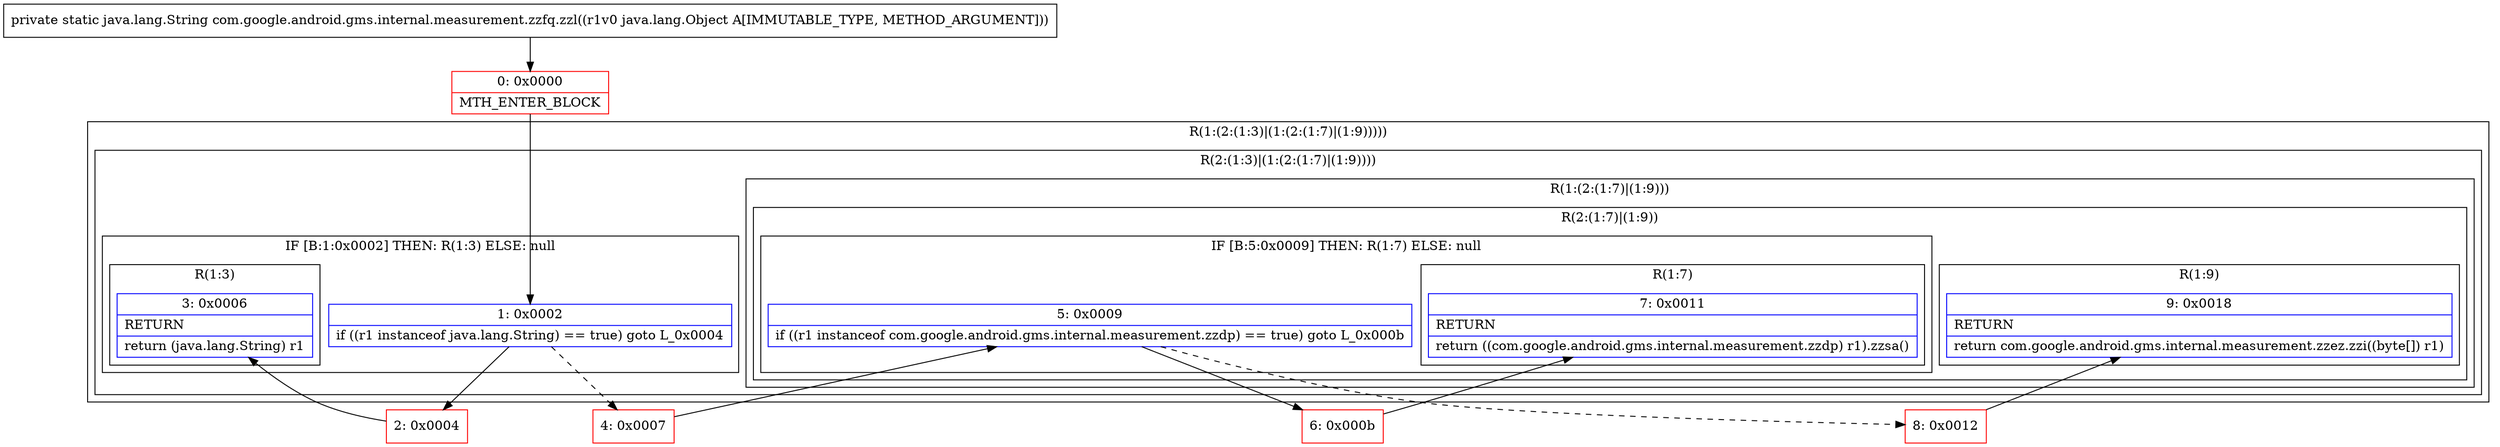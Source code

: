 digraph "CFG forcom.google.android.gms.internal.measurement.zzfq.zzl(Ljava\/lang\/Object;)Ljava\/lang\/String;" {
subgraph cluster_Region_1696930009 {
label = "R(1:(2:(1:3)|(1:(2:(1:7)|(1:9)))))";
node [shape=record,color=blue];
subgraph cluster_Region_1288761552 {
label = "R(2:(1:3)|(1:(2:(1:7)|(1:9))))";
node [shape=record,color=blue];
subgraph cluster_IfRegion_1873643108 {
label = "IF [B:1:0x0002] THEN: R(1:3) ELSE: null";
node [shape=record,color=blue];
Node_1 [shape=record,label="{1\:\ 0x0002|if ((r1 instanceof java.lang.String) == true) goto L_0x0004\l}"];
subgraph cluster_Region_1491325343 {
label = "R(1:3)";
node [shape=record,color=blue];
Node_3 [shape=record,label="{3\:\ 0x0006|RETURN\l|return (java.lang.String) r1\l}"];
}
}
subgraph cluster_Region_365816202 {
label = "R(1:(2:(1:7)|(1:9)))";
node [shape=record,color=blue];
subgraph cluster_Region_1590746515 {
label = "R(2:(1:7)|(1:9))";
node [shape=record,color=blue];
subgraph cluster_IfRegion_1565392523 {
label = "IF [B:5:0x0009] THEN: R(1:7) ELSE: null";
node [shape=record,color=blue];
Node_5 [shape=record,label="{5\:\ 0x0009|if ((r1 instanceof com.google.android.gms.internal.measurement.zzdp) == true) goto L_0x000b\l}"];
subgraph cluster_Region_459580308 {
label = "R(1:7)";
node [shape=record,color=blue];
Node_7 [shape=record,label="{7\:\ 0x0011|RETURN\l|return ((com.google.android.gms.internal.measurement.zzdp) r1).zzsa()\l}"];
}
}
subgraph cluster_Region_1629456587 {
label = "R(1:9)";
node [shape=record,color=blue];
Node_9 [shape=record,label="{9\:\ 0x0018|RETURN\l|return com.google.android.gms.internal.measurement.zzez.zzi((byte[]) r1)\l}"];
}
}
}
}
}
Node_0 [shape=record,color=red,label="{0\:\ 0x0000|MTH_ENTER_BLOCK\l}"];
Node_2 [shape=record,color=red,label="{2\:\ 0x0004}"];
Node_4 [shape=record,color=red,label="{4\:\ 0x0007}"];
Node_6 [shape=record,color=red,label="{6\:\ 0x000b}"];
Node_8 [shape=record,color=red,label="{8\:\ 0x0012}"];
MethodNode[shape=record,label="{private static java.lang.String com.google.android.gms.internal.measurement.zzfq.zzl((r1v0 java.lang.Object A[IMMUTABLE_TYPE, METHOD_ARGUMENT])) }"];
MethodNode -> Node_0;
Node_1 -> Node_2;
Node_1 -> Node_4[style=dashed];
Node_5 -> Node_6;
Node_5 -> Node_8[style=dashed];
Node_0 -> Node_1;
Node_2 -> Node_3;
Node_4 -> Node_5;
Node_6 -> Node_7;
Node_8 -> Node_9;
}

